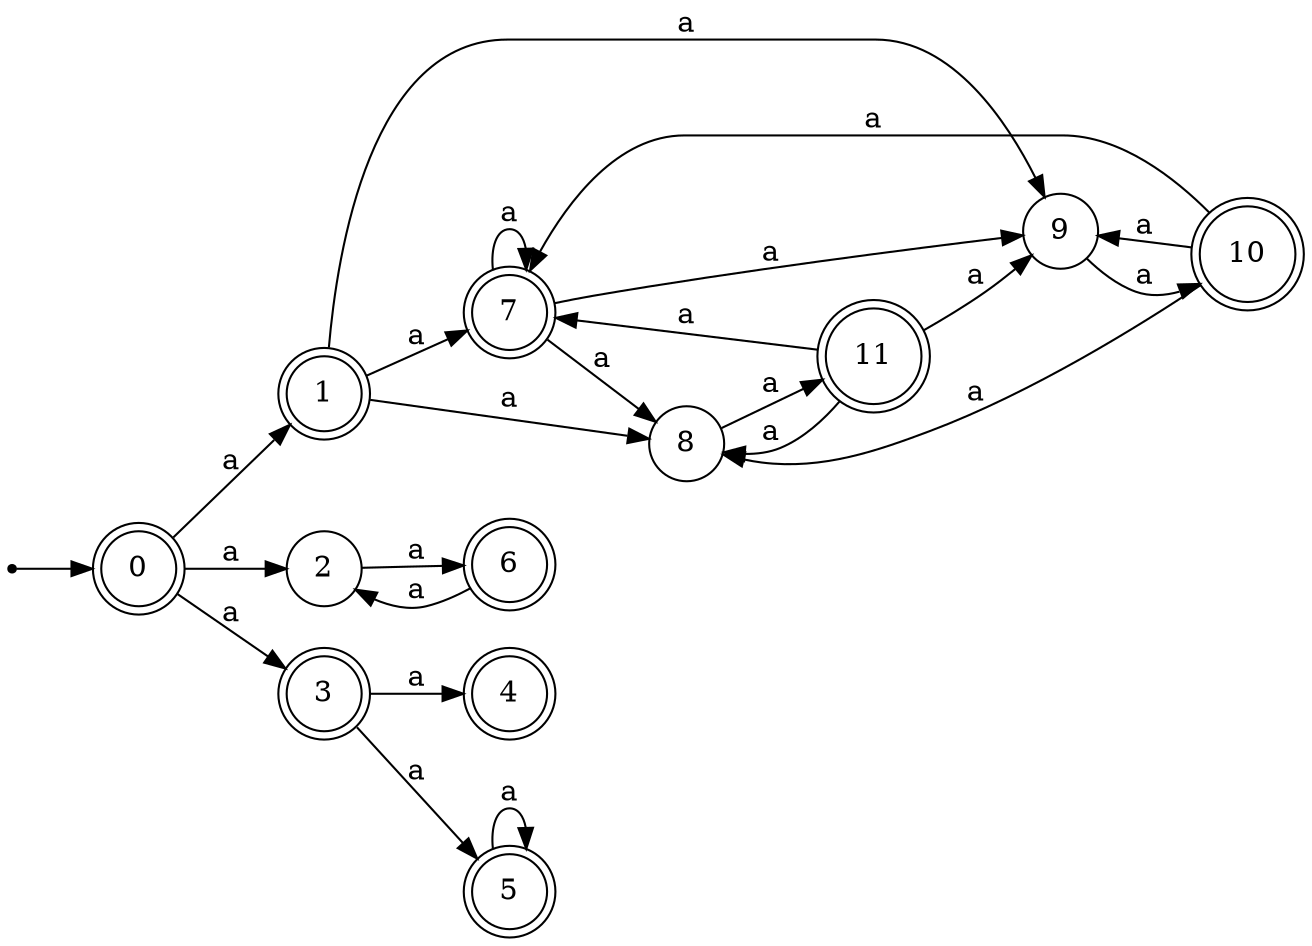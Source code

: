 digraph finite_state_machine {
rankdir=LR;
size="20,20";
node [shape = point]; "dummy0"
node [shape = doublecircle]; "0";"dummy0" -> "0";
node [shape = doublecircle]; "1";node [shape = circle]; "2";
node [shape = doublecircle]; "3";node [shape = doublecircle]; "4";node [shape = doublecircle]; "5";node [shape = doublecircle]; "6";node [shape = doublecircle]; "7";node [shape = circle]; "8";
node [shape = circle]; "9";
node [shape = doublecircle]; "10";node [shape = doublecircle]; "11";"0" -> "1" [label = "a"];
 "0" -> "2" [label = "a"];
 "0" -> "3" [label = "a"];
 "3" -> "4" [label = "a"];
 "3" -> "5" [label = "a"];
 "5" -> "5" [label = "a"];
 "2" -> "6" [label = "a"];
 "6" -> "2" [label = "a"];
 "1" -> "8" [label = "a"];
 "1" -> "9" [label = "a"];
 "1" -> "7" [label = "a"];
 "9" -> "10" [label = "a"];
 "10" -> "8" [label = "a"];
 "10" -> "9" [label = "a"];
 "10" -> "7" [label = "a"];
 "8" -> "11" [label = "a"];
 "11" -> "8" [label = "a"];
 "11" -> "9" [label = "a"];
 "11" -> "7" [label = "a"];
 "7" -> "8" [label = "a"];
 "7" -> "9" [label = "a"];
 "7" -> "7" [label = "a"];
 }

